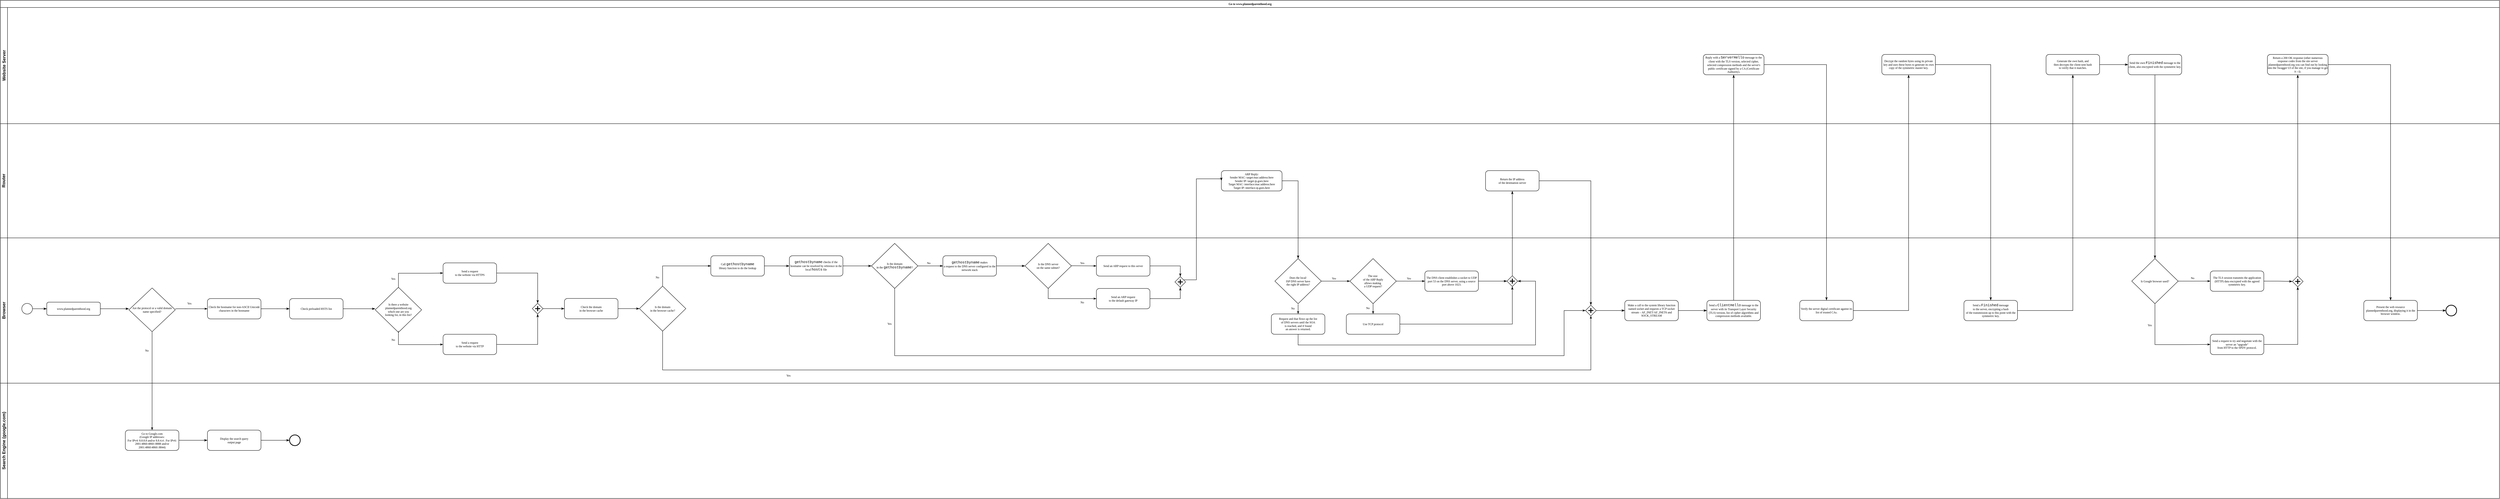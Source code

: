 <mxfile version="19.0.3" type="device"><diagram name="Page-1" id="c7488fd3-1785-93aa-aadb-54a6760d102a"><mxGraphModel dx="1348" dy="860" grid="1" gridSize="10" guides="1" tooltips="1" connect="1" arrows="1" fold="1" page="1" pageScale="1" pageWidth="1100" pageHeight="850" background="none" math="0" shadow="0"><root><mxCell id="0"/><mxCell id="1" parent="0"/><mxCell id="2b4e8129b02d487f-1" value="Go to www.plannedparenthood.org" style="swimlane;html=1;childLayout=stackLayout;horizontal=1;startSize=20;horizontalStack=0;rounded=0;shadow=0;labelBackgroundColor=none;strokeWidth=1;fontFamily=Verdana;fontSize=8;align=center;" parent="1" vertex="1"><mxGeometry x="180" y="90" width="7000" height="1395.5" as="geometry"/></mxCell><mxCell id="2b4e8129b02d487f-25" value="No" style="edgeStyle=orthogonalEdgeStyle;rounded=0;html=1;labelBackgroundColor=none;startArrow=none;startFill=0;startSize=5;endArrow=classicThin;endFill=1;endSize=5;jettySize=auto;orthogonalLoop=1;strokeWidth=1;fontFamily=Verdana;fontSize=8;exitX=0.5;exitY=1;exitDx=0;exitDy=0;exitPerimeter=0;entryX=0.5;entryY=0;entryDx=0;entryDy=0;" parent="2b4e8129b02d487f-1" source="2b4e8129b02d487f-13" target="BPvT6WVkQi7EFl0uGerK-9" edge="1"><mxGeometry x="-0.614" y="-15" relative="1" as="geometry"><mxPoint as="offset"/><mxPoint x="425" y="800" as="targetPoint"/><Array as="points"/></mxGeometry></mxCell><mxCell id="2b4e8129b02d487f-2" value="Website Server" style="swimlane;html=1;startSize=20;horizontal=0;" parent="2b4e8129b02d487f-1" vertex="1"><mxGeometry y="20" width="7000" height="325.5" as="geometry"><mxRectangle y="20" width="4880" height="20" as="alternateBounds"/></mxGeometry></mxCell><mxCell id="BPvT6WVkQi7EFl0uGerK-141" value="Reply with a &lt;font face=&quot;Courier New&quot; style=&quot;font-size: 10px;&quot;&gt;ServerHello&lt;/font&gt; message to the client with the TLS version, selected cipher, selected compression methods and the server's public certificate signed by a CA (Certificate Authority)." style="rounded=1;whiteSpace=wrap;html=1;shadow=0;labelBackgroundColor=none;strokeWidth=1;fontFamily=Verdana;fontSize=8;align=center;" vertex="1" parent="2b4e8129b02d487f-2"><mxGeometry x="4770" y="131.5" width="170" height="57" as="geometry"/></mxCell><mxCell id="BPvT6WVkQi7EFl0uGerK-145" value="Decrypt the random bytes using its private key and uses these bytes to generate its own copy of the symmetric master key." style="rounded=1;whiteSpace=wrap;html=1;shadow=0;labelBackgroundColor=none;strokeWidth=1;fontFamily=Verdana;fontSize=8;align=center;" vertex="1" parent="2b4e8129b02d487f-2"><mxGeometry x="5270" y="131.5" width="150" height="57" as="geometry"/></mxCell><mxCell id="BPvT6WVkQi7EFl0uGerK-152" value="" style="edgeStyle=orthogonalEdgeStyle;rounded=0;orthogonalLoop=1;jettySize=auto;html=1;fontFamily=Courier New;fontSize=10;endArrow=classicThin;endFill=1;" edge="1" parent="2b4e8129b02d487f-2" source="BPvT6WVkQi7EFl0uGerK-149" target="BPvT6WVkQi7EFl0uGerK-151"><mxGeometry relative="1" as="geometry"/></mxCell><mxCell id="BPvT6WVkQi7EFl0uGerK-149" value="Generate the own hash, and &lt;br&gt;then decrypts the client-sent hash &lt;br&gt;to verify that it matches." style="rounded=1;whiteSpace=wrap;html=1;shadow=0;labelBackgroundColor=none;strokeWidth=1;fontFamily=Verdana;fontSize=8;align=center;" vertex="1" parent="2b4e8129b02d487f-2"><mxGeometry x="5730" y="131.5" width="150" height="57" as="geometry"/></mxCell><mxCell id="BPvT6WVkQi7EFl0uGerK-151" value="Send the own &lt;font style=&quot;font-size: 10px;&quot; face=&quot;Courier New&quot;&gt;Finished&lt;/font&gt; message to the client, also encrypted with the symmetric key." style="rounded=1;whiteSpace=wrap;html=1;shadow=0;labelBackgroundColor=none;strokeWidth=1;fontFamily=Verdana;fontSize=8;align=center;" vertex="1" parent="2b4e8129b02d487f-2"><mxGeometry x="5960" y="131.5" width="150" height="57" as="geometry"/></mxCell><mxCell id="BPvT6WVkQi7EFl0uGerK-170" value="Return a 200 OK response (other numerous response codes from the site server plannedparenthood.org you can find out by looking into the Swagger UI of the site, if you manage to get it :-))." style="rounded=1;whiteSpace=wrap;html=1;shadow=0;labelBackgroundColor=none;strokeWidth=1;fontFamily=Verdana;fontSize=8;align=center;" vertex="1" parent="2b4e8129b02d487f-2"><mxGeometry x="6350" y="131.5" width="170" height="57" as="geometry"/></mxCell><mxCell id="BPvT6WVkQi7EFl0uGerK-127" value="Router" style="swimlane;html=1;startSize=20;horizontal=0;" vertex="1" parent="2b4e8129b02d487f-1"><mxGeometry y="345.5" width="7000" height="320" as="geometry"><mxRectangle y="20" width="4880" height="20" as="alternateBounds"/></mxGeometry></mxCell><mxCell id="BPvT6WVkQi7EFl0uGerK-76" value="&lt;div&gt;ARP Reply:&lt;/div&gt;&lt;div&gt;Sender MAC: target:mac:address:here&lt;/div&gt;&lt;div&gt;Sender IP: target.ip.goes.here&lt;/div&gt;&lt;div&gt;Target MAC: interface:mac:address:here&lt;/div&gt;&lt;div&gt;Target IP: interface.ip.goes.here&lt;/div&gt;" style="rounded=1;whiteSpace=wrap;html=1;shadow=0;labelBackgroundColor=none;strokeWidth=1;fontFamily=Verdana;fontSize=8;align=center;" vertex="1" parent="BPvT6WVkQi7EFl0uGerK-127"><mxGeometry x="3420" y="131.5" width="170" height="57" as="geometry"/></mxCell><mxCell id="BPvT6WVkQi7EFl0uGerK-102" value="Return the IP address &lt;br&gt;of the destination server" style="rounded=1;whiteSpace=wrap;html=1;shadow=0;labelBackgroundColor=none;strokeWidth=1;fontFamily=Verdana;fontSize=8;align=center;" vertex="1" parent="BPvT6WVkQi7EFl0uGerK-127"><mxGeometry x="4160" y="131.5" width="150" height="57" as="geometry"/></mxCell><mxCell id="2b4e8129b02d487f-3" value="Browser" style="swimlane;html=1;startSize=20;horizontal=0;" parent="2b4e8129b02d487f-1" vertex="1"><mxGeometry y="665.5" width="7000" height="407" as="geometry"/></mxCell><mxCell id="2b4e8129b02d487f-13" value="Are the protocol or a valid domain name specified?" style="strokeWidth=1;html=1;shape=mxgraph.flowchart.decision;whiteSpace=wrap;rounded=1;shadow=0;labelBackgroundColor=none;fontFamily=Verdana;fontSize=8;align=center;" parent="2b4e8129b02d487f-3" vertex="1"><mxGeometry x="360" y="140.25" width="130" height="122.5" as="geometry"/></mxCell><mxCell id="BPvT6WVkQi7EFl0uGerK-5" value="" style="edgeStyle=orthogonalEdgeStyle;rounded=0;orthogonalLoop=1;jettySize=auto;html=1;entryX=0;entryY=0.5;entryDx=0;entryDy=0;endArrow=classicThin;endFill=1;" edge="1" parent="2b4e8129b02d487f-3" source="2b4e8129b02d487f-5" target="BPvT6WVkQi7EFl0uGerK-6"><mxGeometry relative="1" as="geometry"><mxPoint x="125" y="198.5" as="targetPoint"/><Array as="points"/></mxGeometry></mxCell><mxCell id="2b4e8129b02d487f-5" value="" style="ellipse;whiteSpace=wrap;html=1;rounded=0;shadow=0;labelBackgroundColor=none;strokeWidth=1;fontFamily=Verdana;fontSize=8;align=center;" parent="2b4e8129b02d487f-3" vertex="1"><mxGeometry x="60" y="183.5" width="30" height="30" as="geometry"/></mxCell><mxCell id="BPvT6WVkQi7EFl0uGerK-8" value="" style="edgeStyle=orthogonalEdgeStyle;rounded=0;orthogonalLoop=1;jettySize=auto;html=1;endArrow=classicThin;endFill=1;" edge="1" parent="2b4e8129b02d487f-3" source="BPvT6WVkQi7EFl0uGerK-6"><mxGeometry relative="1" as="geometry"><mxPoint x="360" y="198.5" as="targetPoint"/></mxGeometry></mxCell><mxCell id="BPvT6WVkQi7EFl0uGerK-6" value="www.plannedparenthood.org" style="rounded=1;whiteSpace=wrap;html=1;shadow=0;labelBackgroundColor=none;strokeWidth=1;fontFamily=Verdana;fontSize=8;align=center;" vertex="1" parent="2b4e8129b02d487f-3"><mxGeometry x="130" y="180" width="150" height="37" as="geometry"/></mxCell><mxCell id="BPvT6WVkQi7EFl0uGerK-17" value="" style="edgeStyle=orthogonalEdgeStyle;rounded=0;orthogonalLoop=1;jettySize=auto;html=1;endArrow=classicThin;endFill=1;" edge="1" parent="2b4e8129b02d487f-3" source="BPvT6WVkQi7EFl0uGerK-15" target="BPvT6WVkQi7EFl0uGerK-16"><mxGeometry relative="1" as="geometry"/></mxCell><mxCell id="BPvT6WVkQi7EFl0uGerK-15" value="Check the hostname for non-ASCII Unicode characters in the hostname" style="rounded=1;whiteSpace=wrap;html=1;shadow=0;labelBackgroundColor=none;strokeWidth=1;fontFamily=Verdana;fontSize=8;align=center;" vertex="1" parent="2b4e8129b02d487f-3"><mxGeometry x="580" y="170" width="150" height="57" as="geometry"/></mxCell><mxCell id="2b4e8129b02d487f-27" value="Yes" style="edgeStyle=orthogonalEdgeStyle;rounded=0;html=1;labelBackgroundColor=none;startArrow=none;startFill=0;startSize=5;endArrow=classicThin;endFill=1;endSize=5;jettySize=auto;orthogonalLoop=1;strokeWidth=1;fontFamily=Verdana;fontSize=8;exitX=1;exitY=0.5;exitDx=0;exitDy=0;exitPerimeter=0;entryX=0;entryY=0.5;entryDx=0;entryDy=0;" parent="2b4e8129b02d487f-3" target="BPvT6WVkQi7EFl0uGerK-15" edge="1"><mxGeometry x="-0.143" y="15" relative="1" as="geometry"><mxPoint as="offset"/><mxPoint x="490" y="198.5" as="sourcePoint"/><mxPoint x="580" y="108.5" as="targetPoint"/><Array as="points"><mxPoint x="580" y="198.5"/></Array></mxGeometry></mxCell><mxCell id="BPvT6WVkQi7EFl0uGerK-20" value="" style="edgeStyle=orthogonalEdgeStyle;rounded=0;orthogonalLoop=1;jettySize=auto;html=1;entryX=0;entryY=0.5;entryDx=0;entryDy=0;entryPerimeter=0;endArrow=classicThin;endFill=1;" edge="1" parent="2b4e8129b02d487f-3" source="BPvT6WVkQi7EFl0uGerK-16"><mxGeometry relative="1" as="geometry"><mxPoint x="1050" y="198.505" as="targetPoint"/></mxGeometry></mxCell><mxCell id="BPvT6WVkQi7EFl0uGerK-16" value="Check preloaded HSTS list" style="rounded=1;whiteSpace=wrap;html=1;shadow=0;labelBackgroundColor=none;strokeWidth=1;fontFamily=Verdana;fontSize=8;align=center;" vertex="1" parent="2b4e8129b02d487f-3"><mxGeometry x="810" y="170" width="150" height="57" as="geometry"/></mxCell><mxCell id="BPvT6WVkQi7EFl0uGerK-18" value="Is there a website plannedparenthood.org &lt;br&gt;which one are you &lt;br&gt;looking for, in this list?" style="strokeWidth=1;html=1;shape=mxgraph.flowchart.decision;whiteSpace=wrap;rounded=1;shadow=0;labelBackgroundColor=none;fontFamily=Verdana;fontSize=8;align=center;" vertex="1" parent="2b4e8129b02d487f-3"><mxGeometry x="1050" y="138.38" width="130" height="126.25" as="geometry"/></mxCell><mxCell id="BPvT6WVkQi7EFl0uGerK-31" value="" style="edgeStyle=orthogonalEdgeStyle;rounded=0;orthogonalLoop=1;jettySize=auto;html=1;endArrow=classicThin;endFill=1;entryX=0.5;entryY=0;entryDx=0;entryDy=0;" edge="1" parent="2b4e8129b02d487f-3" source="BPvT6WVkQi7EFl0uGerK-23" target="BPvT6WVkQi7EFl0uGerK-34"><mxGeometry relative="1" as="geometry"><mxPoint x="1500" y="98.5" as="targetPoint"/></mxGeometry></mxCell><mxCell id="BPvT6WVkQi7EFl0uGerK-23" value="Send a request &lt;br&gt;to the website via HTTPS" style="rounded=1;whiteSpace=wrap;html=1;shadow=0;labelBackgroundColor=none;strokeWidth=1;fontFamily=Verdana;fontSize=8;align=center;" vertex="1" parent="2b4e8129b02d487f-3"><mxGeometry x="1240" y="70" width="150" height="57" as="geometry"/></mxCell><mxCell id="BPvT6WVkQi7EFl0uGerK-25" value="Yes" style="edgeStyle=orthogonalEdgeStyle;rounded=0;html=1;labelBackgroundColor=none;startArrow=none;startFill=0;startSize=5;endArrow=classicThin;endFill=1;endSize=5;jettySize=auto;orthogonalLoop=1;strokeWidth=1;fontFamily=Verdana;fontSize=8;exitX=0.5;exitY=0;exitDx=0;exitDy=0;exitPerimeter=0;entryX=0;entryY=0.5;entryDx=0;entryDy=0;" edge="1" parent="2b4e8129b02d487f-3" source="BPvT6WVkQi7EFl0uGerK-18" target="BPvT6WVkQi7EFl0uGerK-23"><mxGeometry x="-0.709" y="15" relative="1" as="geometry"><mxPoint as="offset"/><mxPoint x="1170" y="99.5" as="sourcePoint"/><mxPoint x="1260" y="100" as="targetPoint"/><Array as="points"><mxPoint x="1115" y="99"/><mxPoint x="1200" y="99"/></Array></mxGeometry></mxCell><mxCell id="BPvT6WVkQi7EFl0uGerK-28" value="No" style="edgeStyle=orthogonalEdgeStyle;rounded=0;html=1;labelBackgroundColor=none;startArrow=none;startFill=0;startSize=5;endArrow=classicThin;endFill=1;endSize=5;jettySize=auto;orthogonalLoop=1;strokeWidth=1;fontFamily=Verdana;fontSize=8;exitX=0.5;exitY=1;exitDx=0;exitDy=0;exitPerimeter=0;entryX=0;entryY=0.5;entryDx=0;entryDy=0;" edge="1" parent="2b4e8129b02d487f-3" target="BPvT6WVkQi7EFl0uGerK-29"><mxGeometry x="-0.705" y="-15" relative="1" as="geometry"><mxPoint as="offset"/><mxPoint x="1115" y="261.63" as="sourcePoint"/><mxPoint x="1260" y="310" as="targetPoint"/><Array as="points"><mxPoint x="1115" y="299"/><mxPoint x="1220" y="299"/></Array></mxGeometry></mxCell><mxCell id="BPvT6WVkQi7EFl0uGerK-33" value="" style="edgeStyle=orthogonalEdgeStyle;rounded=0;orthogonalLoop=1;jettySize=auto;html=1;endArrow=classicThin;endFill=1;entryX=0.5;entryY=1;entryDx=0;entryDy=0;" edge="1" parent="2b4e8129b02d487f-3" source="BPvT6WVkQi7EFl0uGerK-29" target="BPvT6WVkQi7EFl0uGerK-34"><mxGeometry relative="1" as="geometry"><mxPoint x="1500" y="298.5" as="targetPoint"/></mxGeometry></mxCell><mxCell id="BPvT6WVkQi7EFl0uGerK-29" value="Send a request &lt;br&gt;to the website via HTTP" style="rounded=1;whiteSpace=wrap;html=1;shadow=0;labelBackgroundColor=none;strokeWidth=1;fontFamily=Verdana;fontSize=8;align=center;" vertex="1" parent="2b4e8129b02d487f-3"><mxGeometry x="1240" y="270" width="150" height="57" as="geometry"/></mxCell><mxCell id="BPvT6WVkQi7EFl0uGerK-36" value="" style="edgeStyle=orthogonalEdgeStyle;rounded=0;orthogonalLoop=1;jettySize=auto;html=1;endArrow=classicThin;endFill=1;entryX=0;entryY=0.5;entryDx=0;entryDy=0;" edge="1" parent="2b4e8129b02d487f-3" source="BPvT6WVkQi7EFl0uGerK-34" target="BPvT6WVkQi7EFl0uGerK-37"><mxGeometry relative="1" as="geometry"><mxPoint x="1555" y="198.1" as="targetPoint"/></mxGeometry></mxCell><mxCell id="BPvT6WVkQi7EFl0uGerK-34" value="" style="shape=mxgraph.bpmn.shape;html=1;verticalLabelPosition=bottom;labelBackgroundColor=#ffffff;verticalAlign=top;perimeter=rhombusPerimeter;background=gateway;outline=none;symbol=parallelGw;rounded=1;shadow=0;strokeWidth=1;fontFamily=Verdana;fontSize=8;align=center;" vertex="1" parent="2b4e8129b02d487f-3"><mxGeometry x="1490" y="183.13" width="30" height="30" as="geometry"/></mxCell><mxCell id="BPvT6WVkQi7EFl0uGerK-39" value="" style="edgeStyle=orthogonalEdgeStyle;rounded=0;orthogonalLoop=1;jettySize=auto;html=1;endArrow=classicThin;endFill=1;entryX=0;entryY=0.5;entryDx=0;entryDy=0;entryPerimeter=0;" edge="1" parent="2b4e8129b02d487f-3" source="BPvT6WVkQi7EFl0uGerK-37" target="BPvT6WVkQi7EFl0uGerK-40"><mxGeometry relative="1" as="geometry"><mxPoint x="1790" y="198.13" as="targetPoint"/></mxGeometry></mxCell><mxCell id="BPvT6WVkQi7EFl0uGerK-37" value="Check the domain &lt;br&gt;in the browser cache" style="rounded=1;whiteSpace=wrap;html=1;shadow=0;labelBackgroundColor=none;strokeWidth=1;fontFamily=Verdana;fontSize=8;align=center;" vertex="1" parent="2b4e8129b02d487f-3"><mxGeometry x="1580" y="169.63" width="150" height="57" as="geometry"/></mxCell><mxCell id="BPvT6WVkQi7EFl0uGerK-40" value="Is the domain &lt;br&gt;in the browser cache?" style="strokeWidth=1;html=1;shape=mxgraph.flowchart.decision;whiteSpace=wrap;rounded=1;shadow=0;labelBackgroundColor=none;fontFamily=Verdana;fontSize=8;align=center;" vertex="1" parent="2b4e8129b02d487f-3"><mxGeometry x="1790" y="135" width="130" height="126.25" as="geometry"/></mxCell><mxCell id="BPvT6WVkQi7EFl0uGerK-44" value="No" style="edgeStyle=orthogonalEdgeStyle;rounded=0;html=1;labelBackgroundColor=none;startArrow=none;startFill=0;startSize=5;endArrow=classicThin;endFill=1;endSize=5;jettySize=auto;orthogonalLoop=1;strokeWidth=1;fontFamily=Verdana;fontSize=8;exitX=0.5;exitY=0;exitDx=0;exitDy=0;exitPerimeter=0;entryX=0;entryY=0.5;entryDx=0;entryDy=0;" edge="1" parent="2b4e8129b02d487f-3" source="BPvT6WVkQi7EFl0uGerK-40" target="BPvT6WVkQi7EFl0uGerK-45"><mxGeometry x="-0.739" y="15" relative="1" as="geometry"><mxPoint as="offset"/><mxPoint x="1960" y="160.0" as="sourcePoint"/><mxPoint x="1980" y="197" as="targetPoint"/><Array as="points"><mxPoint x="1855" y="79"/></Array></mxGeometry></mxCell><mxCell id="BPvT6WVkQi7EFl0uGerK-51" value="" style="edgeStyle=orthogonalEdgeStyle;rounded=0;orthogonalLoop=1;jettySize=auto;html=1;fontFamily=Courier New;fontSize=10;endArrow=classicThin;endFill=1;" edge="1" parent="2b4e8129b02d487f-3" source="BPvT6WVkQi7EFl0uGerK-45"><mxGeometry relative="1" as="geometry"><mxPoint x="2210" y="78.6" as="targetPoint"/></mxGeometry></mxCell><mxCell id="BPvT6WVkQi7EFl0uGerK-45" value="&lt;span style=&quot;&quot;&gt;Call&amp;nbsp;&lt;/span&gt;&lt;font style=&quot;font-size: 10px;&quot; face=&quot;Courier New&quot;&gt;gethostbyname&lt;/font&gt;&lt;br style=&quot;&quot;&gt;&lt;span style=&quot;&quot;&gt;library function to do the lookup&lt;/span&gt;" style="rounded=1;whiteSpace=wrap;html=1;shadow=0;labelBackgroundColor=none;strokeWidth=1;fontFamily=Verdana;fontSize=8;align=center;" vertex="1" parent="2b4e8129b02d487f-3"><mxGeometry x="1990" y="50" width="150" height="57" as="geometry"/></mxCell><mxCell id="BPvT6WVkQi7EFl0uGerK-48" value="Yes" style="edgeStyle=orthogonalEdgeStyle;rounded=0;html=1;labelBackgroundColor=none;startArrow=none;startFill=0;startSize=5;endArrow=classicThin;endFill=1;endSize=5;jettySize=auto;orthogonalLoop=1;strokeWidth=1;fontFamily=Verdana;fontSize=8;exitX=0.5;exitY=1;exitDx=0;exitDy=0;exitPerimeter=0;entryX=0.5;entryY=1;entryDx=0;entryDy=0;" edge="1" parent="2b4e8129b02d487f-3" source="BPvT6WVkQi7EFl0uGerK-40" target="BPvT6WVkQi7EFl0uGerK-105"><mxGeometry x="-0.678" y="-15" relative="1" as="geometry"><mxPoint as="offset"/><mxPoint x="1850" y="359.88" as="sourcePoint"/><mxPoint x="4470" y="340" as="targetPoint"/><Array as="points"><mxPoint x="1855" y="370"/><mxPoint x="4455" y="370"/></Array></mxGeometry></mxCell><mxCell id="BPvT6WVkQi7EFl0uGerK-57" value="" style="edgeStyle=orthogonalEdgeStyle;rounded=0;orthogonalLoop=1;jettySize=auto;html=1;fontFamily=Courier New;fontSize=10;endArrow=classicThin;endFill=1;entryX=0;entryY=0.5;entryDx=0;entryDy=0;entryPerimeter=0;" edge="1" parent="2b4e8129b02d487f-3" source="BPvT6WVkQi7EFl0uGerK-53" target="BPvT6WVkQi7EFl0uGerK-54"><mxGeometry relative="1" as="geometry"><mxPoint x="2440" y="78.5" as="targetPoint"/></mxGeometry></mxCell><mxCell id="BPvT6WVkQi7EFl0uGerK-53" value="&lt;font style=&quot;font-size: 10px;&quot; face=&quot;Courier New&quot;&gt;gethostbyname&lt;/font&gt; checks if the hostname can be resolved by reference in the local &lt;font style=&quot;font-size: 10px;&quot; face=&quot;Courier New&quot;&gt;hosts&lt;/font&gt; file" style="rounded=1;whiteSpace=wrap;html=1;shadow=0;labelBackgroundColor=none;strokeWidth=1;fontFamily=Verdana;fontSize=8;align=center;" vertex="1" parent="2b4e8129b02d487f-3"><mxGeometry x="2210" y="50.0" width="150" height="57" as="geometry"/></mxCell><mxCell id="BPvT6WVkQi7EFl0uGerK-54" value="Is the domain&lt;br&gt;in the&amp;nbsp;&lt;span style=&quot;font-family: &amp;quot;Courier New&amp;quot;; font-size: 10px;&quot;&gt;gethostbyname&lt;/span&gt;?" style="strokeWidth=1;html=1;shape=mxgraph.flowchart.decision;whiteSpace=wrap;rounded=1;shadow=0;labelBackgroundColor=none;fontFamily=Verdana;fontSize=8;align=center;" vertex="1" parent="2b4e8129b02d487f-3"><mxGeometry x="2440" y="15.38" width="130" height="126.25" as="geometry"/></mxCell><mxCell id="BPvT6WVkQi7EFl0uGerK-55" value="No" style="edgeStyle=orthogonalEdgeStyle;rounded=0;html=1;labelBackgroundColor=none;startArrow=none;startFill=0;startSize=5;endArrow=classicThin;endFill=1;endSize=5;jettySize=auto;orthogonalLoop=1;strokeWidth=1;fontFamily=Verdana;fontSize=8;exitX=1;exitY=0.5;exitDx=0;exitDy=0;exitPerimeter=0;entryX=0;entryY=0.5;entryDx=0;entryDy=0;" edge="1" parent="2b4e8129b02d487f-3" source="BPvT6WVkQi7EFl0uGerK-54" target="BPvT6WVkQi7EFl0uGerK-60"><mxGeometry x="-0.143" y="8" relative="1" as="geometry"><mxPoint as="offset"/><mxPoint x="2553" y="-289.74" as="sourcePoint"/><mxPoint x="2640" y="78.5" as="targetPoint"/><Array as="points"/></mxGeometry></mxCell><mxCell id="BPvT6WVkQi7EFl0uGerK-59" value="Yes" style="edgeStyle=orthogonalEdgeStyle;rounded=0;html=1;labelBackgroundColor=none;startArrow=none;startFill=0;startSize=5;endArrow=classicThin;endFill=1;endSize=5;jettySize=auto;orthogonalLoop=1;strokeWidth=1;fontFamily=Verdana;fontSize=8;exitX=0.5;exitY=1;exitDx=0;exitDy=0;exitPerimeter=0;entryX=0;entryY=0.5;entryDx=0;entryDy=0;" edge="1" parent="2b4e8129b02d487f-3" source="BPvT6WVkQi7EFl0uGerK-54" target="BPvT6WVkQi7EFl0uGerK-105"><mxGeometry x="-0.912" y="-15" relative="1" as="geometry"><mxPoint as="offset"/><mxPoint x="2300" y="130" as="sourcePoint"/><mxPoint x="4430" y="200" as="targetPoint"/><Array as="points"><mxPoint x="2505" y="330"/><mxPoint x="4380" y="330"/><mxPoint x="4380" y="204"/></Array></mxGeometry></mxCell><mxCell id="BPvT6WVkQi7EFl0uGerK-62" value="" style="edgeStyle=orthogonalEdgeStyle;rounded=0;orthogonalLoop=1;jettySize=auto;html=1;fontFamily=Courier New;fontSize=10;endArrow=classicThin;endFill=1;" edge="1" parent="2b4e8129b02d487f-3" source="BPvT6WVkQi7EFl0uGerK-60"><mxGeometry relative="1" as="geometry"><mxPoint x="2870" y="78.5" as="targetPoint"/></mxGeometry></mxCell><mxCell id="BPvT6WVkQi7EFl0uGerK-60" value="&lt;font style=&quot;font-size: 10px;&quot; face=&quot;Courier New&quot;&gt;gethostbyname&lt;/font&gt;&amp;nbsp;makes &lt;br&gt;a request to the DNS server configured in the network stack" style="rounded=1;whiteSpace=wrap;html=1;shadow=0;labelBackgroundColor=none;strokeWidth=1;fontFamily=Verdana;fontSize=8;align=center;" vertex="1" parent="2b4e8129b02d487f-3"><mxGeometry x="2640" y="50" width="150" height="57" as="geometry"/></mxCell><mxCell id="BPvT6WVkQi7EFl0uGerK-63" value="Is the DNS server &lt;br&gt;on the same subnet?" style="strokeWidth=1;html=1;shape=mxgraph.flowchart.decision;whiteSpace=wrap;rounded=1;shadow=0;labelBackgroundColor=none;fontFamily=Verdana;fontSize=8;align=center;" vertex="1" parent="2b4e8129b02d487f-3"><mxGeometry x="2870" y="15.38" width="130" height="126.25" as="geometry"/></mxCell><mxCell id="BPvT6WVkQi7EFl0uGerK-67" value="Yes" style="edgeStyle=orthogonalEdgeStyle;rounded=0;html=1;labelBackgroundColor=none;startArrow=none;startFill=0;startSize=5;endArrow=classicThin;endFill=1;endSize=5;jettySize=auto;orthogonalLoop=1;strokeWidth=1;fontFamily=Verdana;fontSize=8;exitX=1;exitY=0.5;exitDx=0;exitDy=0;exitPerimeter=0;entryX=0;entryY=0.5;entryDx=0;entryDy=0;" edge="1" parent="2b4e8129b02d487f-3" target="BPvT6WVkQi7EFl0uGerK-70"><mxGeometry x="-0.143" y="8" relative="1" as="geometry"><mxPoint as="offset"/><mxPoint x="3000" y="78.005" as="sourcePoint"/><mxPoint x="3070" y="78" as="targetPoint"/><Array as="points"/></mxGeometry></mxCell><mxCell id="BPvT6WVkQi7EFl0uGerK-68" value="No" style="edgeStyle=orthogonalEdgeStyle;rounded=0;html=1;labelBackgroundColor=none;startArrow=none;startFill=0;startSize=5;endArrow=classicThin;endFill=1;endSize=5;jettySize=auto;orthogonalLoop=1;strokeWidth=1;fontFamily=Verdana;fontSize=8;exitX=0.5;exitY=1;exitDx=0;exitDy=0;exitPerimeter=0;entryX=0;entryY=0.5;entryDx=0;entryDy=0;" edge="1" parent="2b4e8129b02d487f-3" source="BPvT6WVkQi7EFl0uGerK-63" target="BPvT6WVkQi7EFl0uGerK-69"><mxGeometry x="0.511" y="-10" relative="1" as="geometry"><mxPoint as="offset"/><mxPoint x="2934.5" y="141.63" as="sourcePoint"/><mxPoint x="2934.5" y="200" as="targetPoint"/><Array as="points"/></mxGeometry></mxCell><mxCell id="BPvT6WVkQi7EFl0uGerK-73" value="" style="edgeStyle=orthogonalEdgeStyle;rounded=0;orthogonalLoop=1;jettySize=auto;html=1;fontFamily=Verdana;fontSize=8;endArrow=classicThin;endFill=1;" edge="1" parent="2b4e8129b02d487f-3" source="BPvT6WVkQi7EFl0uGerK-69" target="BPvT6WVkQi7EFl0uGerK-71"><mxGeometry relative="1" as="geometry"/></mxCell><mxCell id="BPvT6WVkQi7EFl0uGerK-69" value="&lt;font style=&quot;font-size: 8px;&quot;&gt;Send an ARP request &lt;br&gt;to the default gateway IP&lt;/font&gt;" style="rounded=1;whiteSpace=wrap;html=1;shadow=0;labelBackgroundColor=none;strokeWidth=1;fontFamily=Verdana;fontSize=8;align=center;" vertex="1" parent="2b4e8129b02d487f-3"><mxGeometry x="3070" y="141.63" width="150" height="57" as="geometry"/></mxCell><mxCell id="BPvT6WVkQi7EFl0uGerK-72" value="" style="edgeStyle=orthogonalEdgeStyle;rounded=0;orthogonalLoop=1;jettySize=auto;html=1;fontFamily=Verdana;fontSize=8;endArrow=classicThin;endFill=1;" edge="1" parent="2b4e8129b02d487f-3" source="BPvT6WVkQi7EFl0uGerK-70" target="BPvT6WVkQi7EFl0uGerK-71"><mxGeometry relative="1" as="geometry"/></mxCell><mxCell id="BPvT6WVkQi7EFl0uGerK-70" value="&lt;font style=&quot;font-size: 8px;&quot;&gt;Send an ARP request to this server&lt;/font&gt;" style="rounded=1;whiteSpace=wrap;html=1;shadow=0;labelBackgroundColor=none;strokeWidth=1;fontFamily=Verdana;fontSize=8;align=center;" vertex="1" parent="2b4e8129b02d487f-3"><mxGeometry x="3070" y="50.01" width="150" height="57" as="geometry"/></mxCell><mxCell id="BPvT6WVkQi7EFl0uGerK-71" value="" style="shape=mxgraph.bpmn.shape;html=1;verticalLabelPosition=bottom;labelBackgroundColor=#ffffff;verticalAlign=top;perimeter=rhombusPerimeter;background=gateway;outline=none;symbol=parallelGw;rounded=1;shadow=0;strokeWidth=1;fontFamily=Verdana;fontSize=8;align=center;" vertex="1" parent="2b4e8129b02d487f-3"><mxGeometry x="3290" y="108.38" width="30" height="30" as="geometry"/></mxCell><mxCell id="BPvT6WVkQi7EFl0uGerK-79" value="Does the local/&lt;br&gt;ISP DNS server have &lt;br&gt;the right IP address?" style="strokeWidth=1;html=1;shape=mxgraph.flowchart.decision;whiteSpace=wrap;rounded=1;shadow=0;labelBackgroundColor=none;fontFamily=Verdana;fontSize=8;align=center;" vertex="1" parent="2b4e8129b02d487f-3"><mxGeometry x="3570" y="58" width="130" height="126.25" as="geometry"/></mxCell><mxCell id="BPvT6WVkQi7EFl0uGerK-82" value="Yes" style="edgeStyle=orthogonalEdgeStyle;rounded=0;html=1;labelBackgroundColor=none;startArrow=none;startFill=0;startSize=5;endArrow=classicThin;endFill=1;endSize=5;jettySize=auto;orthogonalLoop=1;strokeWidth=1;fontFamily=Verdana;fontSize=8;exitX=1;exitY=0.5;exitDx=0;exitDy=0;exitPerimeter=0;entryX=0;entryY=0.5;entryDx=0;entryDy=0;entryPerimeter=0;" edge="1" parent="2b4e8129b02d487f-3" source="BPvT6WVkQi7EFl0uGerK-79" target="BPvT6WVkQi7EFl0uGerK-84"><mxGeometry x="-0.143" y="8" relative="1" as="geometry"><mxPoint as="offset"/><mxPoint x="3700" y="121.125" as="sourcePoint"/><mxPoint x="3780" y="121.13" as="targetPoint"/><Array as="points"/></mxGeometry></mxCell><mxCell id="BPvT6WVkQi7EFl0uGerK-84" value="&lt;div&gt;The size&amp;nbsp;&lt;/div&gt;&lt;div&gt;of the ARP Reply&lt;/div&gt;&lt;div&gt;allows making&amp;nbsp;&lt;/div&gt;&lt;div&gt;a UDP request?&lt;/div&gt;" style="strokeWidth=1;html=1;shape=mxgraph.flowchart.decision;whiteSpace=wrap;rounded=1;shadow=0;labelBackgroundColor=none;fontFamily=Verdana;fontSize=8;align=center;" vertex="1" parent="2b4e8129b02d487f-3"><mxGeometry x="3780" y="58" width="130" height="126.25" as="geometry"/></mxCell><mxCell id="BPvT6WVkQi7EFl0uGerK-85" value="Yes" style="edgeStyle=orthogonalEdgeStyle;rounded=0;html=1;labelBackgroundColor=none;startArrow=none;startFill=0;startSize=5;endArrow=classicThin;endFill=1;endSize=5;jettySize=auto;orthogonalLoop=1;strokeWidth=1;fontFamily=Verdana;fontSize=8;exitX=1;exitY=0.5;exitDx=0;exitDy=0;exitPerimeter=0;entryX=0;entryY=0.5;entryDx=0;entryDy=0;" edge="1" parent="2b4e8129b02d487f-3" source="BPvT6WVkQi7EFl0uGerK-84" target="BPvT6WVkQi7EFl0uGerK-86"><mxGeometry x="-0.143" y="8" relative="1" as="geometry"><mxPoint as="offset"/><mxPoint x="3910" y="120.625" as="sourcePoint"/><mxPoint x="3990" y="120.625" as="targetPoint"/><Array as="points"/></mxGeometry></mxCell><mxCell id="BPvT6WVkQi7EFl0uGerK-86" value="The DNS client establishes a socket to UDP port 53 on the DNS server, using a source port above 1023." style="rounded=1;whiteSpace=wrap;html=1;shadow=0;labelBackgroundColor=none;strokeWidth=1;fontFamily=Verdana;fontSize=8;align=center;" vertex="1" parent="2b4e8129b02d487f-3"><mxGeometry x="3990" y="92.63" width="150" height="57" as="geometry"/></mxCell><mxCell id="BPvT6WVkQi7EFl0uGerK-87" value="No" style="edgeStyle=orthogonalEdgeStyle;rounded=0;html=1;labelBackgroundColor=none;startArrow=none;startFill=0;startSize=5;endArrow=classicThin;endFill=1;endSize=5;jettySize=auto;orthogonalLoop=1;strokeWidth=1;fontFamily=Verdana;fontSize=8;entryX=0.5;entryY=0;entryDx=0;entryDy=0;" edge="1" parent="2b4e8129b02d487f-3" target="BPvT6WVkQi7EFl0uGerK-88"><mxGeometry x="-0.152" y="-15" relative="1" as="geometry"><mxPoint as="offset"/><mxPoint x="3635" y="185.75" as="sourcePoint"/><mxPoint x="3700" y="253" as="targetPoint"/><Array as="points"/></mxGeometry></mxCell><mxCell id="BPvT6WVkQi7EFl0uGerK-98" value="" style="edgeStyle=orthogonalEdgeStyle;rounded=0;orthogonalLoop=1;jettySize=auto;html=1;fontFamily=Verdana;fontSize=8;endArrow=classicThin;endFill=1;entryX=1;entryY=0.5;entryDx=0;entryDy=0;" edge="1" parent="2b4e8129b02d487f-3" source="BPvT6WVkQi7EFl0uGerK-88" target="BPvT6WVkQi7EFl0uGerK-99"><mxGeometry relative="1" as="geometry"><mxPoint x="4300" y="300" as="targetPoint"/><Array as="points"><mxPoint x="3635" y="300"/><mxPoint x="4300" y="300"/><mxPoint x="4300" y="121"/></Array></mxGeometry></mxCell><mxCell id="BPvT6WVkQi7EFl0uGerK-88" value="Request and that flows up the list &lt;br&gt;of DNS servers until the SOA &lt;br&gt;is reached, and if found &lt;br&gt;an answer is returned." style="rounded=1;whiteSpace=wrap;html=1;shadow=0;labelBackgroundColor=none;strokeWidth=1;fontFamily=Verdana;fontSize=8;align=center;" vertex="1" parent="2b4e8129b02d487f-3"><mxGeometry x="3560" y="213" width="150" height="57" as="geometry"/></mxCell><mxCell id="BPvT6WVkQi7EFl0uGerK-96" value="" style="edgeStyle=orthogonalEdgeStyle;rounded=0;orthogonalLoop=1;jettySize=auto;html=1;fontFamily=Verdana;fontSize=8;endArrow=classicThin;endFill=1;entryX=0.5;entryY=1;entryDx=0;entryDy=0;" edge="1" parent="2b4e8129b02d487f-3" source="BPvT6WVkQi7EFl0uGerK-91" target="BPvT6WVkQi7EFl0uGerK-99"><mxGeometry relative="1" as="geometry"><mxPoint x="4260" y="242" as="targetPoint"/></mxGeometry></mxCell><mxCell id="BPvT6WVkQi7EFl0uGerK-91" value="Use TCP protocol" style="rounded=1;whiteSpace=wrap;html=1;shadow=0;labelBackgroundColor=none;strokeWidth=1;fontFamily=Verdana;fontSize=8;align=center;" vertex="1" parent="2b4e8129b02d487f-3"><mxGeometry x="3770" y="213" width="150" height="57" as="geometry"/></mxCell><mxCell id="BPvT6WVkQi7EFl0uGerK-92" value="No" style="edgeStyle=orthogonalEdgeStyle;rounded=0;html=1;labelBackgroundColor=none;startArrow=none;startFill=0;startSize=5;endArrow=classicThin;endFill=1;endSize=5;jettySize=auto;orthogonalLoop=1;strokeWidth=1;fontFamily=Verdana;fontSize=8;entryX=0.5;entryY=0;entryDx=0;entryDy=0;exitX=0.5;exitY=1;exitDx=0;exitDy=0;exitPerimeter=0;" edge="1" parent="2b4e8129b02d487f-3" source="BPvT6WVkQi7EFl0uGerK-84" target="BPvT6WVkQi7EFl0uGerK-91"><mxGeometry x="-0.152" y="-15" relative="1" as="geometry"><mxPoint as="offset"/><mxPoint x="3645" y="195.75" as="sourcePoint"/><mxPoint x="3645" y="223" as="targetPoint"/><Array as="points"/></mxGeometry></mxCell><mxCell id="BPvT6WVkQi7EFl0uGerK-99" value="" style="shape=mxgraph.bpmn.shape;html=1;verticalLabelPosition=bottom;labelBackgroundColor=#ffffff;verticalAlign=top;perimeter=rhombusPerimeter;background=gateway;outline=none;symbol=parallelGw;rounded=1;shadow=0;strokeWidth=1;fontFamily=Verdana;fontSize=8;align=center;" vertex="1" parent="2b4e8129b02d487f-3"><mxGeometry x="4220" y="106.12" width="30" height="30" as="geometry"/></mxCell><mxCell id="BPvT6WVkQi7EFl0uGerK-140" value="" style="edgeStyle=orthogonalEdgeStyle;rounded=0;orthogonalLoop=1;jettySize=auto;html=1;fontFamily=Verdana;fontSize=8;endArrow=classicThin;endFill=1;" edge="1" parent="2b4e8129b02d487f-3" source="BPvT6WVkQi7EFl0uGerK-103" target="BPvT6WVkQi7EFl0uGerK-139"><mxGeometry relative="1" as="geometry"/></mxCell><mxCell id="BPvT6WVkQi7EFl0uGerK-103" value="Make a call to the system library function named socket and requests a TCP socket stream – AF_INET/AF_INET6 and SOCK_STREAM" style="rounded=1;whiteSpace=wrap;html=1;shadow=0;labelBackgroundColor=none;strokeWidth=1;fontFamily=Verdana;fontSize=8;align=center;" vertex="1" parent="2b4e8129b02d487f-3"><mxGeometry x="4550" y="175" width="150" height="57" as="geometry"/></mxCell><mxCell id="BPvT6WVkQi7EFl0uGerK-106" value="" style="edgeStyle=orthogonalEdgeStyle;rounded=0;orthogonalLoop=1;jettySize=auto;html=1;fontFamily=Verdana;fontSize=8;endArrow=classicThin;endFill=1;" edge="1" parent="2b4e8129b02d487f-3" source="BPvT6WVkQi7EFl0uGerK-105" target="BPvT6WVkQi7EFl0uGerK-103"><mxGeometry relative="1" as="geometry"/></mxCell><mxCell id="BPvT6WVkQi7EFl0uGerK-105" value="" style="shape=mxgraph.bpmn.shape;html=1;verticalLabelPosition=bottom;labelBackgroundColor=#ffffff;verticalAlign=top;perimeter=rhombusPerimeter;background=gateway;outline=none;symbol=parallelGw;rounded=1;shadow=0;strokeWidth=1;fontFamily=Verdana;fontSize=8;align=center;" vertex="1" parent="2b4e8129b02d487f-3"><mxGeometry x="4440" y="188.5" width="30" height="30" as="geometry"/></mxCell><mxCell id="BPvT6WVkQi7EFl0uGerK-94" value="" style="edgeStyle=orthogonalEdgeStyle;rounded=0;orthogonalLoop=1;jettySize=auto;html=1;fontFamily=Verdana;fontSize=8;endArrow=classicThin;endFill=1;entryX=0;entryY=0.5;entryDx=0;entryDy=0;" edge="1" parent="2b4e8129b02d487f-3" source="BPvT6WVkQi7EFl0uGerK-86" target="BPvT6WVkQi7EFl0uGerK-99"><mxGeometry relative="1" as="geometry"><mxPoint x="4220" y="-198.87" as="targetPoint"/></mxGeometry></mxCell><mxCell id="BPvT6WVkQi7EFl0uGerK-139" value="Send a &lt;font style=&quot;font-size: 10px;&quot; face=&quot;Courier New&quot;&gt;ClientHello&lt;/font&gt; message to the server with its Transport Layer Security (TLS) version, list of cipher algorithms and compression methods available." style="rounded=1;whiteSpace=wrap;html=1;shadow=0;labelBackgroundColor=none;strokeWidth=1;fontFamily=Verdana;fontSize=8;align=center;" vertex="1" parent="2b4e8129b02d487f-3"><mxGeometry x="4780" y="175" width="150" height="57" as="geometry"/></mxCell><mxCell id="BPvT6WVkQi7EFl0uGerK-143" value="Verify the server digital certificate against its list of trusted CAs." style="rounded=1;whiteSpace=wrap;html=1;shadow=0;labelBackgroundColor=none;strokeWidth=1;fontFamily=Verdana;fontSize=8;align=center;" vertex="1" parent="2b4e8129b02d487f-3"><mxGeometry x="5040" y="175" width="150" height="57" as="geometry"/></mxCell><mxCell id="BPvT6WVkQi7EFl0uGerK-147" value="Send a &lt;font face=&quot;Courier New&quot; style=&quot;font-size: 10px;&quot;&gt;Finished&lt;/font&gt; message &lt;br&gt;to the server, encrypting a hash &lt;br&gt;of the transmission up to this point with the symmetric key." style="rounded=1;whiteSpace=wrap;html=1;shadow=0;labelBackgroundColor=none;strokeWidth=1;fontFamily=Verdana;fontSize=8;align=center;" vertex="1" parent="2b4e8129b02d487f-3"><mxGeometry x="5500" y="175" width="150" height="57" as="geometry"/></mxCell><mxCell id="BPvT6WVkQi7EFl0uGerK-164" value="" style="edgeStyle=orthogonalEdgeStyle;rounded=0;orthogonalLoop=1;jettySize=auto;html=1;fontFamily=Courier New;fontSize=10;endArrow=classicThin;endFill=1;entryX=0;entryY=0.5;entryDx=0;entryDy=0;" edge="1" parent="2b4e8129b02d487f-3" source="BPvT6WVkQi7EFl0uGerK-156" target="BPvT6WVkQi7EFl0uGerK-167"><mxGeometry relative="1" as="geometry"><mxPoint x="6420" y="121.12" as="targetPoint"/></mxGeometry></mxCell><mxCell id="BPvT6WVkQi7EFl0uGerK-156" value="The TLS session transmits the application (HTTP) data encrypted with the agreed symmetric key." style="rounded=1;whiteSpace=wrap;html=1;shadow=0;labelBackgroundColor=none;strokeWidth=1;fontFamily=Verdana;fontSize=8;align=center;" vertex="1" parent="2b4e8129b02d487f-3"><mxGeometry x="6190" y="92.62" width="150" height="57" as="geometry"/></mxCell><mxCell id="BPvT6WVkQi7EFl0uGerK-157" value="Is Google browser used?" style="strokeWidth=1;html=1;shape=mxgraph.flowchart.decision;whiteSpace=wrap;rounded=1;shadow=0;labelBackgroundColor=none;fontFamily=Verdana;fontSize=8;align=center;" vertex="1" parent="2b4e8129b02d487f-3"><mxGeometry x="5970" y="58.01" width="130" height="126.25" as="geometry"/></mxCell><mxCell id="BPvT6WVkQi7EFl0uGerK-160" value="No" style="edgeStyle=orthogonalEdgeStyle;rounded=0;html=1;labelBackgroundColor=none;startArrow=none;startFill=0;startSize=5;endArrow=classicThin;endFill=1;endSize=5;jettySize=auto;orthogonalLoop=1;strokeWidth=1;fontFamily=Verdana;fontSize=8;exitX=1;exitY=0.5;exitDx=0;exitDy=0;exitPerimeter=0;entryX=0;entryY=0.5;entryDx=0;entryDy=0;" edge="1" parent="2b4e8129b02d487f-3" source="BPvT6WVkQi7EFl0uGerK-157" target="BPvT6WVkQi7EFl0uGerK-156"><mxGeometry x="-0.111" y="9" relative="1" as="geometry"><mxPoint as="offset"/><mxPoint x="6110" y="206.63" as="sourcePoint"/><mxPoint x="6170" y="203.5" as="targetPoint"/><Array as="points"/></mxGeometry></mxCell><mxCell id="BPvT6WVkQi7EFl0uGerK-161" value="Yes" style="edgeStyle=orthogonalEdgeStyle;rounded=0;html=1;labelBackgroundColor=none;startArrow=none;startFill=0;startSize=5;endArrow=classicThin;endFill=1;endSize=5;jettySize=auto;orthogonalLoop=1;strokeWidth=1;fontFamily=Verdana;fontSize=8;exitX=0.5;exitY=1;exitDx=0;exitDy=0;exitPerimeter=0;entryX=0;entryY=0.5;entryDx=0;entryDy=0;" edge="1" parent="2b4e8129b02d487f-3" source="BPvT6WVkQi7EFl0uGerK-157" target="BPvT6WVkQi7EFl0uGerK-162"><mxGeometry x="-0.553" y="-15" relative="1" as="geometry"><mxPoint as="offset"/><mxPoint x="6030" y="314.495" as="sourcePoint"/><mxPoint x="6150" y="368.5" as="targetPoint"/><Array as="points"><mxPoint x="6035" y="299"/><mxPoint x="6110" y="299"/></Array></mxGeometry></mxCell><mxCell id="BPvT6WVkQi7EFl0uGerK-166" value="" style="edgeStyle=orthogonalEdgeStyle;rounded=0;orthogonalLoop=1;jettySize=auto;html=1;fontFamily=Courier New;fontSize=10;endArrow=classicThin;endFill=1;entryX=0.5;entryY=1;entryDx=0;entryDy=0;" edge="1" parent="2b4e8129b02d487f-3" source="BPvT6WVkQi7EFl0uGerK-162" target="BPvT6WVkQi7EFl0uGerK-167"><mxGeometry relative="1" as="geometry"><mxPoint x="6420" y="298.5" as="targetPoint"/></mxGeometry></mxCell><mxCell id="BPvT6WVkQi7EFl0uGerK-162" value="Send a request to try and negotiate with the server an &quot;upgrade&quot; &lt;br&gt;from HTTP to the SPDY protocol." style="rounded=1;whiteSpace=wrap;html=1;shadow=0;labelBackgroundColor=none;strokeWidth=1;fontFamily=Verdana;fontSize=8;align=center;" vertex="1" parent="2b4e8129b02d487f-3"><mxGeometry x="6190" y="270" width="150" height="57" as="geometry"/></mxCell><mxCell id="BPvT6WVkQi7EFl0uGerK-167" value="" style="shape=mxgraph.bpmn.shape;html=1;verticalLabelPosition=bottom;labelBackgroundColor=#ffffff;verticalAlign=top;perimeter=rhombusPerimeter;background=gateway;outline=none;symbol=parallelGw;rounded=1;shadow=0;strokeWidth=1;fontFamily=Verdana;fontSize=8;align=center;" vertex="1" parent="2b4e8129b02d487f-3"><mxGeometry x="6420" y="107.01" width="30" height="30" as="geometry"/></mxCell><mxCell id="BPvT6WVkQi7EFl0uGerK-174" value="" style="edgeStyle=orthogonalEdgeStyle;rounded=0;orthogonalLoop=1;jettySize=auto;html=1;fontFamily=Courier New;fontSize=10;endArrow=classicThin;endFill=1;entryX=0;entryY=0.5;entryDx=0;entryDy=0;" edge="1" parent="2b4e8129b02d487f-3" source="BPvT6WVkQi7EFl0uGerK-171" target="BPvT6WVkQi7EFl0uGerK-132"><mxGeometry relative="1" as="geometry"><mxPoint x="6850" y="203.5" as="targetPoint"/></mxGeometry></mxCell><mxCell id="BPvT6WVkQi7EFl0uGerK-171" value="Present the web resource plannedparenthood.org, displaying it in the browser window." style="rounded=1;whiteSpace=wrap;html=1;shadow=0;labelBackgroundColor=none;strokeWidth=1;fontFamily=Verdana;fontSize=8;align=center;" vertex="1" parent="2b4e8129b02d487f-3"><mxGeometry x="6620" y="175" width="150" height="57" as="geometry"/></mxCell><mxCell id="BPvT6WVkQi7EFl0uGerK-132" value="" style="ellipse;whiteSpace=wrap;html=1;rounded=0;shadow=0;labelBackgroundColor=none;strokeWidth=2;fontFamily=Verdana;fontSize=8;align=center;" vertex="1" parent="2b4e8129b02d487f-3"><mxGeometry x="6850" y="188.5" width="30" height="30" as="geometry"/></mxCell><mxCell id="2b4e8129b02d487f-4" value="Search Engine (google.com)" style="swimlane;html=1;startSize=20;horizontal=0;" parent="2b4e8129b02d487f-1" vertex="1"><mxGeometry y="1072.5" width="7000" height="323" as="geometry"/></mxCell><mxCell id="BPvT6WVkQi7EFl0uGerK-11" value="" style="edgeStyle=orthogonalEdgeStyle;rounded=0;orthogonalLoop=1;jettySize=auto;html=1;endArrow=classicThin;endFill=1;" edge="1" parent="2b4e8129b02d487f-4" source="BPvT6WVkQi7EFl0uGerK-9" target="BPvT6WVkQi7EFl0uGerK-10"><mxGeometry relative="1" as="geometry"/></mxCell><mxCell id="BPvT6WVkQi7EFl0uGerK-9" value="Go to Google.com &lt;br&gt;(Google IP addresses: &lt;br&gt;For IPv4: 8.8.8.8 and/or 8.8.4.4 . For IPv6: 2001:4860:4860::8888 and/or 2001:4860:4860::8844)" style="rounded=1;whiteSpace=wrap;html=1;shadow=0;labelBackgroundColor=none;strokeWidth=1;fontFamily=Verdana;fontSize=8;align=center;" vertex="1" parent="2b4e8129b02d487f-4"><mxGeometry x="350" y="131.5" width="150" height="57" as="geometry"/></mxCell><mxCell id="BPvT6WVkQi7EFl0uGerK-13" value="" style="edgeStyle=orthogonalEdgeStyle;rounded=0;orthogonalLoop=1;jettySize=auto;html=1;entryX=0;entryY=0.5;entryDx=0;entryDy=0;endArrow=classicThin;endFill=1;" edge="1" parent="2b4e8129b02d487f-4" source="BPvT6WVkQi7EFl0uGerK-10" target="BPvT6WVkQi7EFl0uGerK-14"><mxGeometry relative="1" as="geometry"><mxPoint x="810" y="160" as="targetPoint"/></mxGeometry></mxCell><mxCell id="BPvT6WVkQi7EFl0uGerK-10" value="Display the search query &lt;br&gt;output page" style="rounded=1;whiteSpace=wrap;html=1;shadow=0;labelBackgroundColor=none;strokeWidth=1;fontFamily=Verdana;fontSize=8;align=center;" vertex="1" parent="2b4e8129b02d487f-4"><mxGeometry x="580" y="131.5" width="150" height="57" as="geometry"/></mxCell><mxCell id="BPvT6WVkQi7EFl0uGerK-14" value="" style="ellipse;whiteSpace=wrap;html=1;rounded=0;shadow=0;labelBackgroundColor=none;strokeWidth=2;fontFamily=Verdana;fontSize=8;align=center;" vertex="1" parent="2b4e8129b02d487f-4"><mxGeometry x="810" y="145" width="30" height="30" as="geometry"/></mxCell><mxCell id="BPvT6WVkQi7EFl0uGerK-75" value="" style="edgeStyle=orthogonalEdgeStyle;rounded=0;orthogonalLoop=1;jettySize=auto;html=1;fontFamily=Verdana;fontSize=8;endArrow=classicThin;endFill=1;entryX=0;entryY=0.5;entryDx=0;entryDy=0;" edge="1" parent="2b4e8129b02d487f-1" source="BPvT6WVkQi7EFl0uGerK-71" target="BPvT6WVkQi7EFl0uGerK-76"><mxGeometry relative="1" as="geometry"><mxPoint x="3380" y="210" as="targetPoint"/><Array as="points"><mxPoint x="3350" y="783"/><mxPoint x="3350" y="500"/></Array></mxGeometry></mxCell><mxCell id="BPvT6WVkQi7EFl0uGerK-78" value="" style="edgeStyle=orthogonalEdgeStyle;rounded=0;orthogonalLoop=1;jettySize=auto;html=1;fontFamily=Verdana;fontSize=8;endArrow=classicThin;endFill=1;entryX=0.5;entryY=0;entryDx=0;entryDy=0;entryPerimeter=0;exitX=1;exitY=0.5;exitDx=0;exitDy=0;" edge="1" parent="2b4e8129b02d487f-1" source="BPvT6WVkQi7EFl0uGerK-76" target="BPvT6WVkQi7EFl0uGerK-79"><mxGeometry relative="1" as="geometry"><mxPoint x="3635" y="480" as="targetPoint"/></mxGeometry></mxCell><mxCell id="BPvT6WVkQi7EFl0uGerK-101" value="" style="edgeStyle=orthogonalEdgeStyle;rounded=0;orthogonalLoop=1;jettySize=auto;html=1;fontFamily=Verdana;fontSize=8;endArrow=classicThin;endFill=1;entryX=0.5;entryY=1;entryDx=0;entryDy=0;" edge="1" parent="2b4e8129b02d487f-1" source="BPvT6WVkQi7EFl0uGerK-99" target="BPvT6WVkQi7EFl0uGerK-102"><mxGeometry relative="1" as="geometry"><mxPoint x="4235" y="381.12" as="targetPoint"/></mxGeometry></mxCell><mxCell id="BPvT6WVkQi7EFl0uGerK-104" value="" style="edgeStyle=orthogonalEdgeStyle;rounded=0;orthogonalLoop=1;jettySize=auto;html=1;fontFamily=Verdana;fontSize=8;endArrow=classicThin;endFill=1;entryX=0.5;entryY=0;entryDx=0;entryDy=0;" edge="1" parent="2b4e8129b02d487f-1" source="BPvT6WVkQi7EFl0uGerK-102" target="BPvT6WVkQi7EFl0uGerK-105"><mxGeometry relative="1" as="geometry"><mxPoint x="4460" y="520" as="targetPoint"/></mxGeometry></mxCell><mxCell id="BPvT6WVkQi7EFl0uGerK-142" value="" style="edgeStyle=orthogonalEdgeStyle;rounded=0;orthogonalLoop=1;jettySize=auto;html=1;fontFamily=Verdana;fontSize=8;endArrow=classicThin;endFill=1;" edge="1" parent="2b4e8129b02d487f-1" source="BPvT6WVkQi7EFl0uGerK-139" target="BPvT6WVkQi7EFl0uGerK-141"><mxGeometry relative="1" as="geometry"/></mxCell><mxCell id="BPvT6WVkQi7EFl0uGerK-144" value="" style="edgeStyle=orthogonalEdgeStyle;rounded=0;orthogonalLoop=1;jettySize=auto;html=1;fontFamily=Courier New;fontSize=10;endArrow=classicThin;endFill=1;" edge="1" parent="2b4e8129b02d487f-1" source="BPvT6WVkQi7EFl0uGerK-141" target="BPvT6WVkQi7EFl0uGerK-143"><mxGeometry relative="1" as="geometry"/></mxCell><mxCell id="BPvT6WVkQi7EFl0uGerK-146" value="" style="edgeStyle=orthogonalEdgeStyle;rounded=0;orthogonalLoop=1;jettySize=auto;html=1;fontFamily=Courier New;fontSize=10;endArrow=classicThin;endFill=1;exitX=1;exitY=0.5;exitDx=0;exitDy=0;" edge="1" parent="2b4e8129b02d487f-1" source="BPvT6WVkQi7EFl0uGerK-143" target="BPvT6WVkQi7EFl0uGerK-145"><mxGeometry relative="1" as="geometry"><mxPoint x="5190" y="180" as="sourcePoint"/></mxGeometry></mxCell><mxCell id="BPvT6WVkQi7EFl0uGerK-148" value="" style="edgeStyle=orthogonalEdgeStyle;rounded=0;orthogonalLoop=1;jettySize=auto;html=1;fontFamily=Courier New;fontSize=10;endArrow=classicThin;endFill=1;" edge="1" parent="2b4e8129b02d487f-1" source="BPvT6WVkQi7EFl0uGerK-145" target="BPvT6WVkQi7EFl0uGerK-147"><mxGeometry relative="1" as="geometry"/></mxCell><mxCell id="BPvT6WVkQi7EFl0uGerK-150" value="" style="edgeStyle=orthogonalEdgeStyle;rounded=0;orthogonalLoop=1;jettySize=auto;html=1;fontFamily=Courier New;fontSize=10;endArrow=classicThin;endFill=1;" edge="1" parent="2b4e8129b02d487f-1" source="BPvT6WVkQi7EFl0uGerK-147" target="BPvT6WVkQi7EFl0uGerK-149"><mxGeometry relative="1" as="geometry"/></mxCell><mxCell id="BPvT6WVkQi7EFl0uGerK-154" value="" style="edgeStyle=orthogonalEdgeStyle;rounded=0;orthogonalLoop=1;jettySize=auto;html=1;fontFamily=Courier New;fontSize=10;endArrow=classicThin;endFill=1;entryX=0.5;entryY=0;entryDx=0;entryDy=0;entryPerimeter=0;" edge="1" parent="2b4e8129b02d487f-1" source="BPvT6WVkQi7EFl0uGerK-151" target="BPvT6WVkQi7EFl0uGerK-157"><mxGeometry relative="1" as="geometry"><mxPoint x="6035" y="840.5" as="targetPoint"/></mxGeometry></mxCell><mxCell id="BPvT6WVkQi7EFl0uGerK-169" value="" style="edgeStyle=orthogonalEdgeStyle;rounded=0;orthogonalLoop=1;jettySize=auto;html=1;fontFamily=Courier New;fontSize=10;endArrow=classicThin;endFill=1;entryX=0.5;entryY=1;entryDx=0;entryDy=0;" edge="1" parent="2b4e8129b02d487f-1" source="BPvT6WVkQi7EFl0uGerK-167" target="BPvT6WVkQi7EFl0uGerK-170"><mxGeometry relative="1" as="geometry"><mxPoint x="6435" y="707.51" as="targetPoint"/><Array as="points"><mxPoint x="6435" y="350"/><mxPoint x="6435" y="350"/></Array></mxGeometry></mxCell><mxCell id="BPvT6WVkQi7EFl0uGerK-172" value="" style="edgeStyle=orthogonalEdgeStyle;rounded=0;orthogonalLoop=1;jettySize=auto;html=1;fontFamily=Courier New;fontSize=10;endArrow=classicThin;endFill=1;" edge="1" parent="2b4e8129b02d487f-1" source="BPvT6WVkQi7EFl0uGerK-170" target="BPvT6WVkQi7EFl0uGerK-171"><mxGeometry relative="1" as="geometry"/></mxCell></root></mxGraphModel></diagram></mxfile>